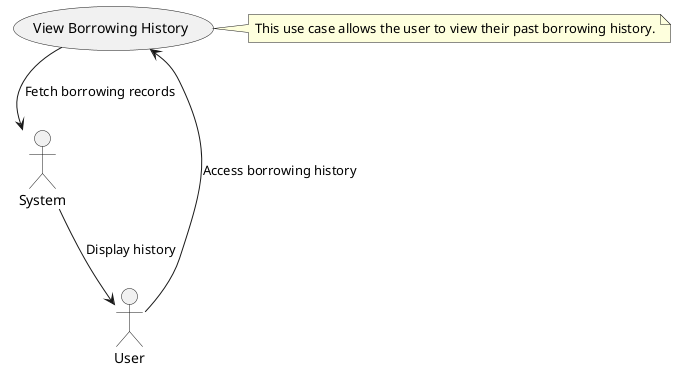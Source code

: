 @startuml


:User: as User
:System: as System

(View Borrowing History) as (UC6)

User --> (UC6) : "Access borrowing history"
(UC6) --> System : "Fetch borrowing records"
System --> User : "Display history"

note right of (UC6)
This use case allows the user to view their past borrowing history.
end note

@enduml
